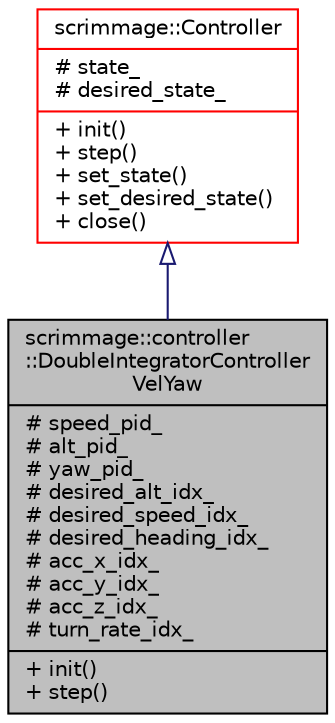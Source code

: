 digraph "scrimmage::controller::DoubleIntegratorControllerVelYaw"
{
 // LATEX_PDF_SIZE
  edge [fontname="Helvetica",fontsize="10",labelfontname="Helvetica",labelfontsize="10"];
  node [fontname="Helvetica",fontsize="10",shape=record];
  Node1 [label="{scrimmage::controller\l::DoubleIntegratorController\lVelYaw\n|# speed_pid_\l# alt_pid_\l# yaw_pid_\l# desired_alt_idx_\l# desired_speed_idx_\l# desired_heading_idx_\l# acc_x_idx_\l# acc_y_idx_\l# acc_z_idx_\l# turn_rate_idx_\l|+ init()\l+ step()\l}",height=0.2,width=0.4,color="black", fillcolor="grey75", style="filled", fontcolor="black",tooltip=" "];
  Node2 -> Node1 [dir="back",color="midnightblue",fontsize="10",style="solid",arrowtail="onormal",fontname="Helvetica"];
  Node2 [label="{scrimmage::Controller\n|# state_\l# desired_state_\l|+ init()\l+ step()\l+ set_state()\l+ set_desired_state()\l+ close()\l}",height=0.2,width=0.4,color="red", fillcolor="white", style="filled",URL="$classscrimmage_1_1Controller.html",tooltip=" "];
}
